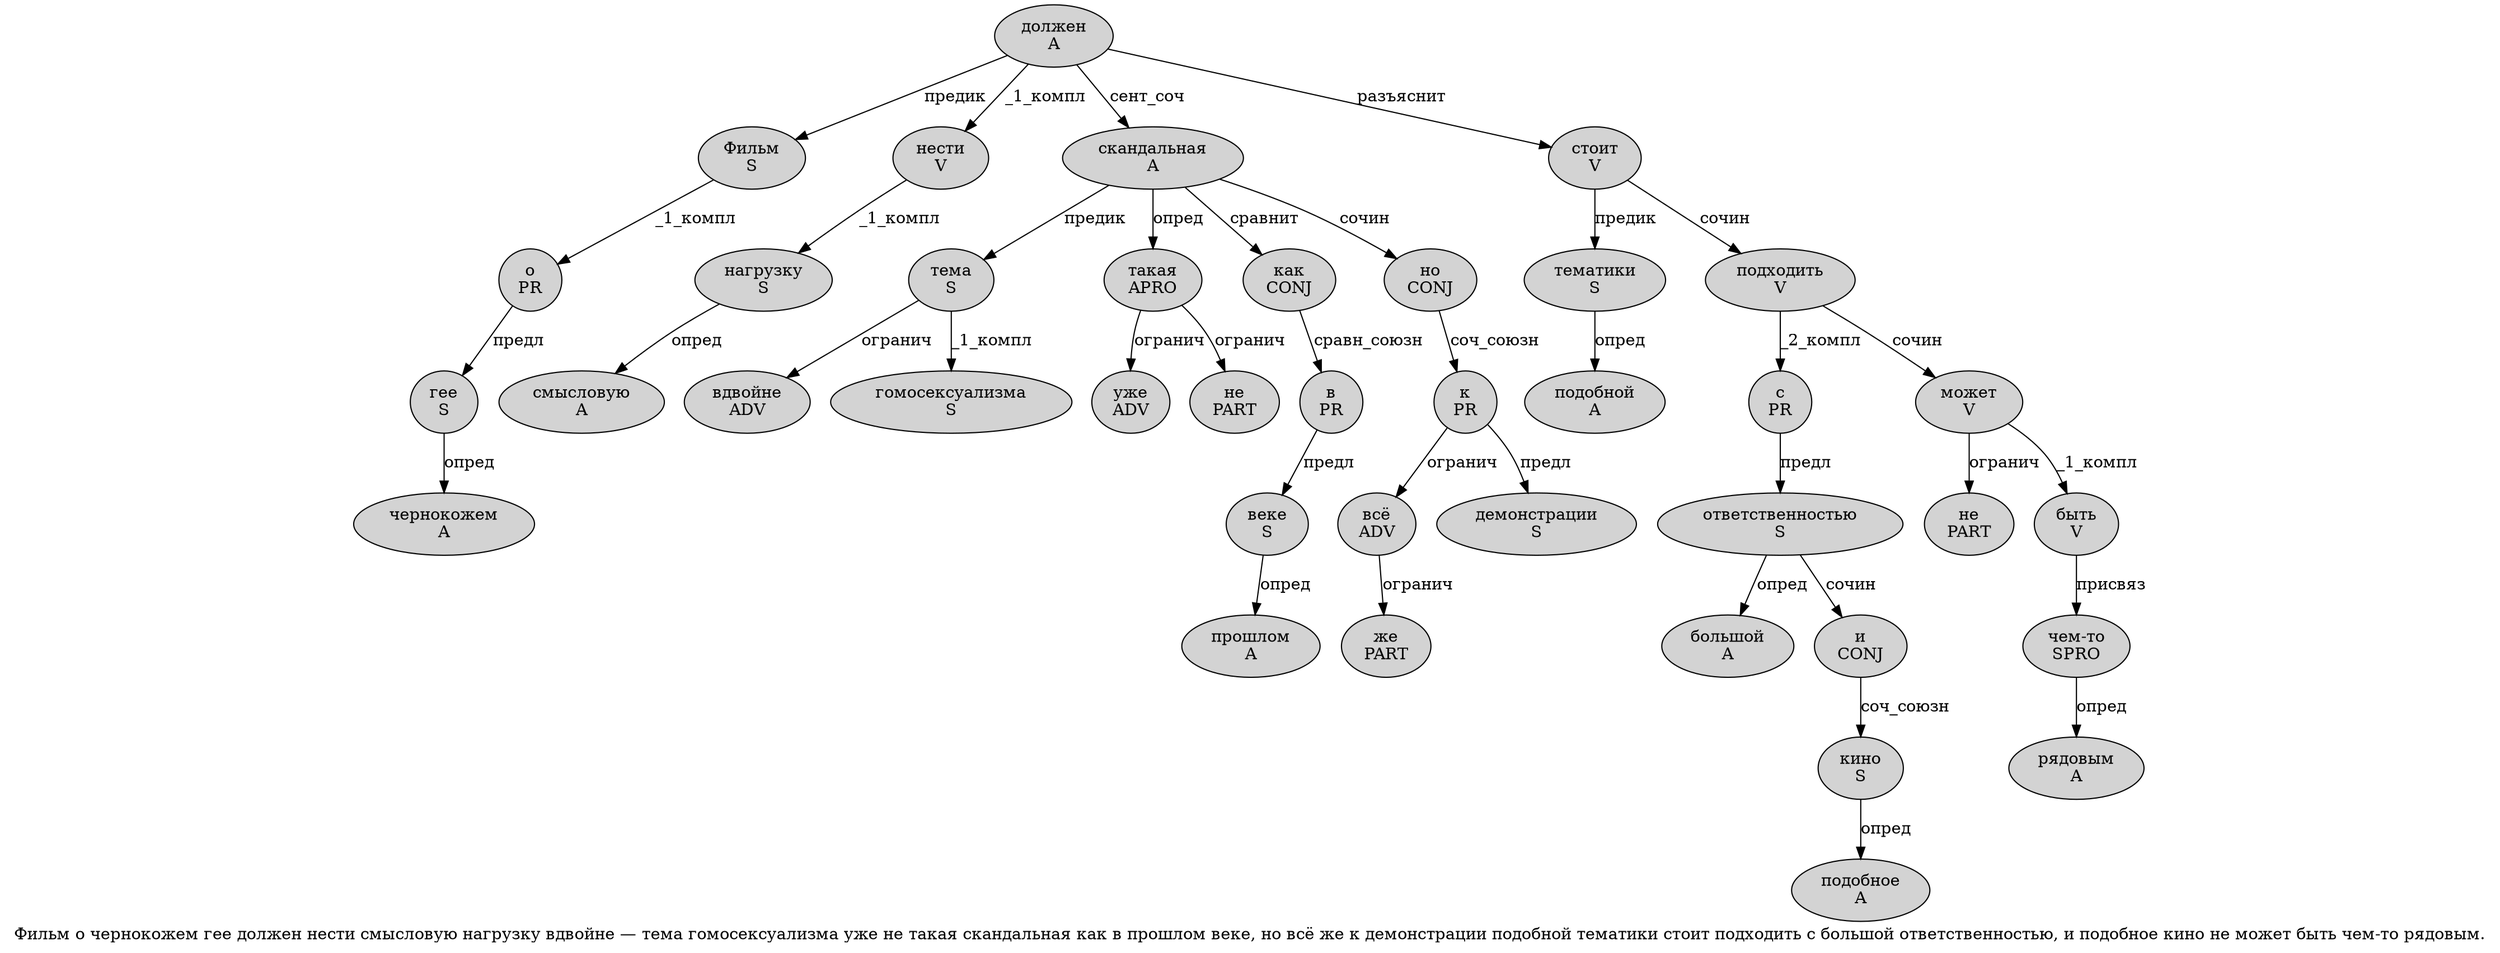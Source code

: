 digraph SENTENCE_4316 {
	graph [label="Фильм о чернокожем гее должен нести смысловую нагрузку вдвойне — тема гомосексуализма уже не такая скандальная как в прошлом веке, но всё же к демонстрации подобной тематики стоит подходить с большой ответственностью, и подобное кино не может быть чем-то рядовым."]
	node [style=filled]
		0 [label="Фильм
S" color="" fillcolor=lightgray penwidth=1 shape=ellipse]
		1 [label="о
PR" color="" fillcolor=lightgray penwidth=1 shape=ellipse]
		2 [label="чернокожем
A" color="" fillcolor=lightgray penwidth=1 shape=ellipse]
		3 [label="гее
S" color="" fillcolor=lightgray penwidth=1 shape=ellipse]
		4 [label="должен
A" color="" fillcolor=lightgray penwidth=1 shape=ellipse]
		5 [label="нести
V" color="" fillcolor=lightgray penwidth=1 shape=ellipse]
		6 [label="смысловую
A" color="" fillcolor=lightgray penwidth=1 shape=ellipse]
		7 [label="нагрузку
S" color="" fillcolor=lightgray penwidth=1 shape=ellipse]
		8 [label="вдвойне
ADV" color="" fillcolor=lightgray penwidth=1 shape=ellipse]
		10 [label="тема
S" color="" fillcolor=lightgray penwidth=1 shape=ellipse]
		11 [label="гомосексуализма
S" color="" fillcolor=lightgray penwidth=1 shape=ellipse]
		12 [label="уже
ADV" color="" fillcolor=lightgray penwidth=1 shape=ellipse]
		13 [label="не
PART" color="" fillcolor=lightgray penwidth=1 shape=ellipse]
		14 [label="такая
APRO" color="" fillcolor=lightgray penwidth=1 shape=ellipse]
		15 [label="скандальная
A" color="" fillcolor=lightgray penwidth=1 shape=ellipse]
		16 [label="как
CONJ" color="" fillcolor=lightgray penwidth=1 shape=ellipse]
		17 [label="в
PR" color="" fillcolor=lightgray penwidth=1 shape=ellipse]
		18 [label="прошлом
A" color="" fillcolor=lightgray penwidth=1 shape=ellipse]
		19 [label="веке
S" color="" fillcolor=lightgray penwidth=1 shape=ellipse]
		21 [label="но
CONJ" color="" fillcolor=lightgray penwidth=1 shape=ellipse]
		22 [label="всё
ADV" color="" fillcolor=lightgray penwidth=1 shape=ellipse]
		23 [label="же
PART" color="" fillcolor=lightgray penwidth=1 shape=ellipse]
		24 [label="к
PR" color="" fillcolor=lightgray penwidth=1 shape=ellipse]
		25 [label="демонстрации
S" color="" fillcolor=lightgray penwidth=1 shape=ellipse]
		26 [label="подобной
A" color="" fillcolor=lightgray penwidth=1 shape=ellipse]
		27 [label="тематики
S" color="" fillcolor=lightgray penwidth=1 shape=ellipse]
		28 [label="стоит
V" color="" fillcolor=lightgray penwidth=1 shape=ellipse]
		29 [label="подходить
V" color="" fillcolor=lightgray penwidth=1 shape=ellipse]
		30 [label="с
PR" color="" fillcolor=lightgray penwidth=1 shape=ellipse]
		31 [label="большой
A" color="" fillcolor=lightgray penwidth=1 shape=ellipse]
		32 [label="ответственностью
S" color="" fillcolor=lightgray penwidth=1 shape=ellipse]
		34 [label="и
CONJ" color="" fillcolor=lightgray penwidth=1 shape=ellipse]
		35 [label="подобное
A" color="" fillcolor=lightgray penwidth=1 shape=ellipse]
		36 [label="кино
S" color="" fillcolor=lightgray penwidth=1 shape=ellipse]
		37 [label="не
PART" color="" fillcolor=lightgray penwidth=1 shape=ellipse]
		38 [label="может
V" color="" fillcolor=lightgray penwidth=1 shape=ellipse]
		39 [label="быть
V" color="" fillcolor=lightgray penwidth=1 shape=ellipse]
		40 [label="чем-то
SPRO" color="" fillcolor=lightgray penwidth=1 shape=ellipse]
		41 [label="рядовым
A" color="" fillcolor=lightgray penwidth=1 shape=ellipse]
			15 -> 10 [label="предик"]
			15 -> 14 [label="опред"]
			15 -> 16 [label="сравнит"]
			15 -> 21 [label="сочин"]
			16 -> 17 [label="сравн_союзн"]
			34 -> 36 [label="соч_союзн"]
			14 -> 12 [label="огранич"]
			14 -> 13 [label="огранич"]
			1 -> 3 [label="предл"]
			30 -> 32 [label="предл"]
			19 -> 18 [label="опред"]
			7 -> 6 [label="опред"]
			27 -> 26 [label="опред"]
			29 -> 30 [label="_2_компл"]
			29 -> 38 [label="сочин"]
			4 -> 0 [label="предик"]
			4 -> 5 [label="_1_компл"]
			4 -> 15 [label="сент_соч"]
			4 -> 28 [label="разъяснит"]
			10 -> 8 [label="огранич"]
			10 -> 11 [label="_1_компл"]
			21 -> 24 [label="соч_союзн"]
			36 -> 35 [label="опред"]
			5 -> 7 [label="_1_компл"]
			32 -> 31 [label="опред"]
			32 -> 34 [label="сочин"]
			3 -> 2 [label="опред"]
			38 -> 37 [label="огранич"]
			38 -> 39 [label="_1_компл"]
			0 -> 1 [label="_1_компл"]
			17 -> 19 [label="предл"]
			28 -> 27 [label="предик"]
			28 -> 29 [label="сочин"]
			40 -> 41 [label="опред"]
			22 -> 23 [label="огранич"]
			39 -> 40 [label="присвяз"]
			24 -> 22 [label="огранич"]
			24 -> 25 [label="предл"]
}